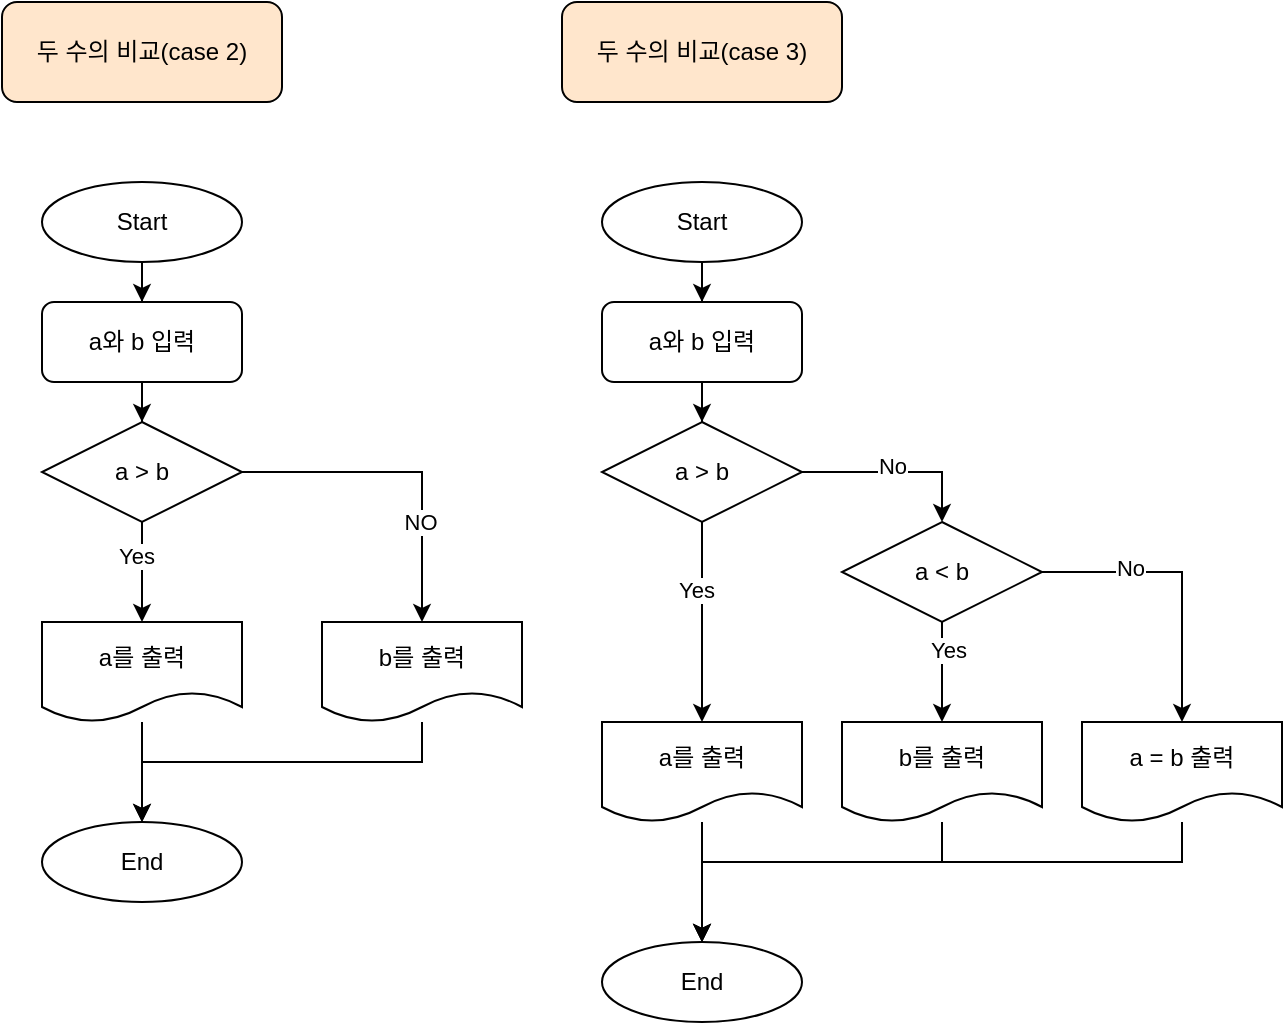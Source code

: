 <mxfile version="16.5.1" type="device"><diagram id="9kUiZe2skOwRYmEiziaI" name="페이지-1"><mxGraphModel dx="510" dy="649" grid="1" gridSize="10" guides="1" tooltips="1" connect="1" arrows="1" fold="1" page="1" pageScale="1" pageWidth="827" pageHeight="1169" math="0" shadow="0"><root><mxCell id="0"/><mxCell id="1" parent="0"/><mxCell id="lREhqUJCRV3xbIPznqKN-1" value="두 수의 비교(case 2)" style="rounded=1;whiteSpace=wrap;html=1;fillColor=#FFE6CC;" vertex="1" parent="1"><mxGeometry x="20" y="40" width="140" height="50" as="geometry"/></mxCell><mxCell id="lREhqUJCRV3xbIPznqKN-10" style="edgeStyle=orthogonalEdgeStyle;rounded=0;orthogonalLoop=1;jettySize=auto;html=1;" edge="1" parent="1" source="lREhqUJCRV3xbIPznqKN-2" target="lREhqUJCRV3xbIPznqKN-5"><mxGeometry relative="1" as="geometry"/></mxCell><mxCell id="lREhqUJCRV3xbIPznqKN-2" value="Start" style="ellipse;whiteSpace=wrap;html=1;" vertex="1" parent="1"><mxGeometry x="40" y="130" width="100" height="40" as="geometry"/></mxCell><mxCell id="lREhqUJCRV3xbIPznqKN-11" style="edgeStyle=orthogonalEdgeStyle;rounded=0;orthogonalLoop=1;jettySize=auto;html=1;entryX=0.5;entryY=0;entryDx=0;entryDy=0;" edge="1" parent="1" source="lREhqUJCRV3xbIPznqKN-5" target="lREhqUJCRV3xbIPznqKN-6"><mxGeometry relative="1" as="geometry"/></mxCell><mxCell id="lREhqUJCRV3xbIPznqKN-5" value="a와 b 입력" style="rounded=1;whiteSpace=wrap;html=1;" vertex="1" parent="1"><mxGeometry x="40" y="190" width="100" height="40" as="geometry"/></mxCell><mxCell id="lREhqUJCRV3xbIPznqKN-12" style="edgeStyle=orthogonalEdgeStyle;rounded=0;orthogonalLoop=1;jettySize=auto;html=1;entryX=0.5;entryY=0;entryDx=0;entryDy=0;" edge="1" parent="1" source="lREhqUJCRV3xbIPznqKN-6" target="lREhqUJCRV3xbIPznqKN-7"><mxGeometry relative="1" as="geometry"><Array as="points"><mxPoint x="90" y="310"/><mxPoint x="90" y="310"/></Array></mxGeometry></mxCell><mxCell id="lREhqUJCRV3xbIPznqKN-18" value="Yes" style="edgeLabel;html=1;align=center;verticalAlign=middle;resizable=0;points=[];" vertex="1" connectable="0" parent="lREhqUJCRV3xbIPznqKN-12"><mxGeometry x="-0.328" y="-3" relative="1" as="geometry"><mxPoint as="offset"/></mxGeometry></mxCell><mxCell id="lREhqUJCRV3xbIPznqKN-13" style="edgeStyle=orthogonalEdgeStyle;rounded=0;orthogonalLoop=1;jettySize=auto;html=1;exitX=1;exitY=0.5;exitDx=0;exitDy=0;" edge="1" parent="1" source="lREhqUJCRV3xbIPznqKN-6" target="lREhqUJCRV3xbIPznqKN-8"><mxGeometry relative="1" as="geometry"/></mxCell><mxCell id="lREhqUJCRV3xbIPznqKN-16" value="NO" style="edgeLabel;html=1;align=center;verticalAlign=middle;resizable=0;points=[];" vertex="1" connectable="0" parent="lREhqUJCRV3xbIPznqKN-13"><mxGeometry x="0.394" y="-1" relative="1" as="geometry"><mxPoint as="offset"/></mxGeometry></mxCell><mxCell id="lREhqUJCRV3xbIPznqKN-6" value="a &amp;gt; b" style="rhombus;whiteSpace=wrap;html=1;" vertex="1" parent="1"><mxGeometry x="40" y="250" width="100" height="50" as="geometry"/></mxCell><mxCell id="lREhqUJCRV3xbIPznqKN-14" style="edgeStyle=orthogonalEdgeStyle;rounded=0;orthogonalLoop=1;jettySize=auto;html=1;" edge="1" parent="1" source="lREhqUJCRV3xbIPznqKN-7" target="lREhqUJCRV3xbIPznqKN-9"><mxGeometry relative="1" as="geometry"/></mxCell><mxCell id="lREhqUJCRV3xbIPznqKN-7" value="a를 출력" style="shape=document;whiteSpace=wrap;html=1;boundedLbl=1;" vertex="1" parent="1"><mxGeometry x="40" y="350" width="100" height="50" as="geometry"/></mxCell><mxCell id="lREhqUJCRV3xbIPznqKN-15" style="edgeStyle=orthogonalEdgeStyle;rounded=0;orthogonalLoop=1;jettySize=auto;html=1;entryX=0.5;entryY=0;entryDx=0;entryDy=0;" edge="1" parent="1" source="lREhqUJCRV3xbIPznqKN-8" target="lREhqUJCRV3xbIPznqKN-9"><mxGeometry relative="1" as="geometry"><mxPoint x="230" y="440" as="targetPoint"/><Array as="points"><mxPoint x="230" y="420"/><mxPoint x="90" y="420"/></Array></mxGeometry></mxCell><mxCell id="lREhqUJCRV3xbIPznqKN-8" value="b를 출력" style="shape=document;whiteSpace=wrap;html=1;boundedLbl=1;" vertex="1" parent="1"><mxGeometry x="180" y="350" width="100" height="50" as="geometry"/></mxCell><mxCell id="lREhqUJCRV3xbIPznqKN-9" value="End" style="ellipse;whiteSpace=wrap;html=1;" vertex="1" parent="1"><mxGeometry x="40" y="450" width="100" height="40" as="geometry"/></mxCell><mxCell id="lREhqUJCRV3xbIPznqKN-19" value="두 수의 비교(case 3)" style="rounded=1;whiteSpace=wrap;html=1;fillColor=#FFE6CC;" vertex="1" parent="1"><mxGeometry x="300" y="40" width="140" height="50" as="geometry"/></mxCell><mxCell id="lREhqUJCRV3xbIPznqKN-20" style="edgeStyle=orthogonalEdgeStyle;rounded=0;orthogonalLoop=1;jettySize=auto;html=1;" edge="1" parent="1" source="lREhqUJCRV3xbIPznqKN-21" target="lREhqUJCRV3xbIPznqKN-23"><mxGeometry relative="1" as="geometry"/></mxCell><mxCell id="lREhqUJCRV3xbIPznqKN-21" value="Start" style="ellipse;whiteSpace=wrap;html=1;" vertex="1" parent="1"><mxGeometry x="320" y="130" width="100" height="40" as="geometry"/></mxCell><mxCell id="lREhqUJCRV3xbIPznqKN-22" style="edgeStyle=orthogonalEdgeStyle;rounded=0;orthogonalLoop=1;jettySize=auto;html=1;entryX=0.5;entryY=0;entryDx=0;entryDy=0;" edge="1" parent="1" source="lREhqUJCRV3xbIPznqKN-23" target="lREhqUJCRV3xbIPznqKN-28"><mxGeometry relative="1" as="geometry"/></mxCell><mxCell id="lREhqUJCRV3xbIPznqKN-23" value="a와 b 입력" style="rounded=1;whiteSpace=wrap;html=1;" vertex="1" parent="1"><mxGeometry x="320" y="190" width="100" height="40" as="geometry"/></mxCell><mxCell id="lREhqUJCRV3xbIPznqKN-24" style="edgeStyle=orthogonalEdgeStyle;rounded=0;orthogonalLoop=1;jettySize=auto;html=1;entryX=0.5;entryY=0;entryDx=0;entryDy=0;" edge="1" parent="1" source="lREhqUJCRV3xbIPznqKN-28" target="lREhqUJCRV3xbIPznqKN-30"><mxGeometry relative="1" as="geometry"><Array as="points"><mxPoint x="370" y="310"/><mxPoint x="370" y="310"/></Array></mxGeometry></mxCell><mxCell id="lREhqUJCRV3xbIPznqKN-25" value="Yes" style="edgeLabel;html=1;align=center;verticalAlign=middle;resizable=0;points=[];" vertex="1" connectable="0" parent="lREhqUJCRV3xbIPznqKN-24"><mxGeometry x="-0.328" y="-3" relative="1" as="geometry"><mxPoint as="offset"/></mxGeometry></mxCell><mxCell id="lREhqUJCRV3xbIPznqKN-35" style="edgeStyle=orthogonalEdgeStyle;rounded=0;orthogonalLoop=1;jettySize=auto;html=1;exitX=1;exitY=0.5;exitDx=0;exitDy=0;entryX=0.5;entryY=0;entryDx=0;entryDy=0;" edge="1" parent="1" source="lREhqUJCRV3xbIPznqKN-28" target="lREhqUJCRV3xbIPznqKN-34"><mxGeometry relative="1" as="geometry"/></mxCell><mxCell id="lREhqUJCRV3xbIPznqKN-43" value="No" style="edgeLabel;html=1;align=center;verticalAlign=middle;resizable=0;points=[];" vertex="1" connectable="0" parent="lREhqUJCRV3xbIPznqKN-35"><mxGeometry x="-0.061" y="3" relative="1" as="geometry"><mxPoint as="offset"/></mxGeometry></mxCell><mxCell id="lREhqUJCRV3xbIPznqKN-28" value="a &amp;gt; b" style="rhombus;whiteSpace=wrap;html=1;" vertex="1" parent="1"><mxGeometry x="320" y="250" width="100" height="50" as="geometry"/></mxCell><mxCell id="lREhqUJCRV3xbIPznqKN-29" style="edgeStyle=orthogonalEdgeStyle;rounded=0;orthogonalLoop=1;jettySize=auto;html=1;" edge="1" parent="1" source="lREhqUJCRV3xbIPznqKN-30" target="lREhqUJCRV3xbIPznqKN-33"><mxGeometry relative="1" as="geometry"/></mxCell><mxCell id="lREhqUJCRV3xbIPznqKN-30" value="a를 출력" style="shape=document;whiteSpace=wrap;html=1;boundedLbl=1;" vertex="1" parent="1"><mxGeometry x="320" y="400" width="100" height="50" as="geometry"/></mxCell><mxCell id="lREhqUJCRV3xbIPznqKN-33" value="End" style="ellipse;whiteSpace=wrap;html=1;" vertex="1" parent="1"><mxGeometry x="320" y="510" width="100" height="40" as="geometry"/></mxCell><mxCell id="lREhqUJCRV3xbIPznqKN-37" style="edgeStyle=orthogonalEdgeStyle;rounded=0;orthogonalLoop=1;jettySize=auto;html=1;" edge="1" parent="1" source="lREhqUJCRV3xbIPznqKN-34" target="lREhqUJCRV3xbIPznqKN-36"><mxGeometry relative="1" as="geometry"><Array as="points"><mxPoint x="490" y="350"/><mxPoint x="490" y="350"/></Array></mxGeometry></mxCell><mxCell id="lREhqUJCRV3xbIPznqKN-40" value="Yes" style="edgeLabel;html=1;align=center;verticalAlign=middle;resizable=0;points=[];" vertex="1" connectable="0" parent="lREhqUJCRV3xbIPznqKN-37"><mxGeometry x="-0.44" y="3" relative="1" as="geometry"><mxPoint as="offset"/></mxGeometry></mxCell><mxCell id="lREhqUJCRV3xbIPznqKN-39" style="edgeStyle=orthogonalEdgeStyle;rounded=0;orthogonalLoop=1;jettySize=auto;html=1;exitX=1;exitY=0.5;exitDx=0;exitDy=0;" edge="1" parent="1" source="lREhqUJCRV3xbIPznqKN-34" target="lREhqUJCRV3xbIPznqKN-38"><mxGeometry relative="1" as="geometry"/></mxCell><mxCell id="lREhqUJCRV3xbIPznqKN-42" value="No" style="edgeLabel;html=1;align=center;verticalAlign=middle;resizable=0;points=[];" vertex="1" connectable="0" parent="lREhqUJCRV3xbIPznqKN-39"><mxGeometry x="-0.399" y="2" relative="1" as="geometry"><mxPoint as="offset"/></mxGeometry></mxCell><mxCell id="lREhqUJCRV3xbIPznqKN-34" value="a &amp;lt; b" style="rhombus;whiteSpace=wrap;html=1;" vertex="1" parent="1"><mxGeometry x="440" y="300" width="100" height="50" as="geometry"/></mxCell><mxCell id="lREhqUJCRV3xbIPznqKN-44" style="edgeStyle=orthogonalEdgeStyle;rounded=0;orthogonalLoop=1;jettySize=auto;html=1;entryX=0.5;entryY=0;entryDx=0;entryDy=0;" edge="1" parent="1" source="lREhqUJCRV3xbIPznqKN-36" target="lREhqUJCRV3xbIPznqKN-33"><mxGeometry relative="1" as="geometry"><Array as="points"><mxPoint x="490" y="470"/><mxPoint x="370" y="470"/></Array></mxGeometry></mxCell><mxCell id="lREhqUJCRV3xbIPznqKN-36" value="b를 출력" style="shape=document;whiteSpace=wrap;html=1;boundedLbl=1;" vertex="1" parent="1"><mxGeometry x="440" y="400" width="100" height="50" as="geometry"/></mxCell><mxCell id="lREhqUJCRV3xbIPznqKN-45" style="edgeStyle=orthogonalEdgeStyle;rounded=0;orthogonalLoop=1;jettySize=auto;html=1;entryX=0.5;entryY=0;entryDx=0;entryDy=0;" edge="1" parent="1" source="lREhqUJCRV3xbIPznqKN-38" target="lREhqUJCRV3xbIPznqKN-33"><mxGeometry relative="1" as="geometry"><Array as="points"><mxPoint x="610" y="470"/><mxPoint x="370" y="470"/></Array></mxGeometry></mxCell><mxCell id="lREhqUJCRV3xbIPznqKN-38" value="a = b 출력" style="shape=document;whiteSpace=wrap;html=1;boundedLbl=1;" vertex="1" parent="1"><mxGeometry x="560" y="400" width="100" height="50" as="geometry"/></mxCell></root></mxGraphModel></diagram></mxfile>